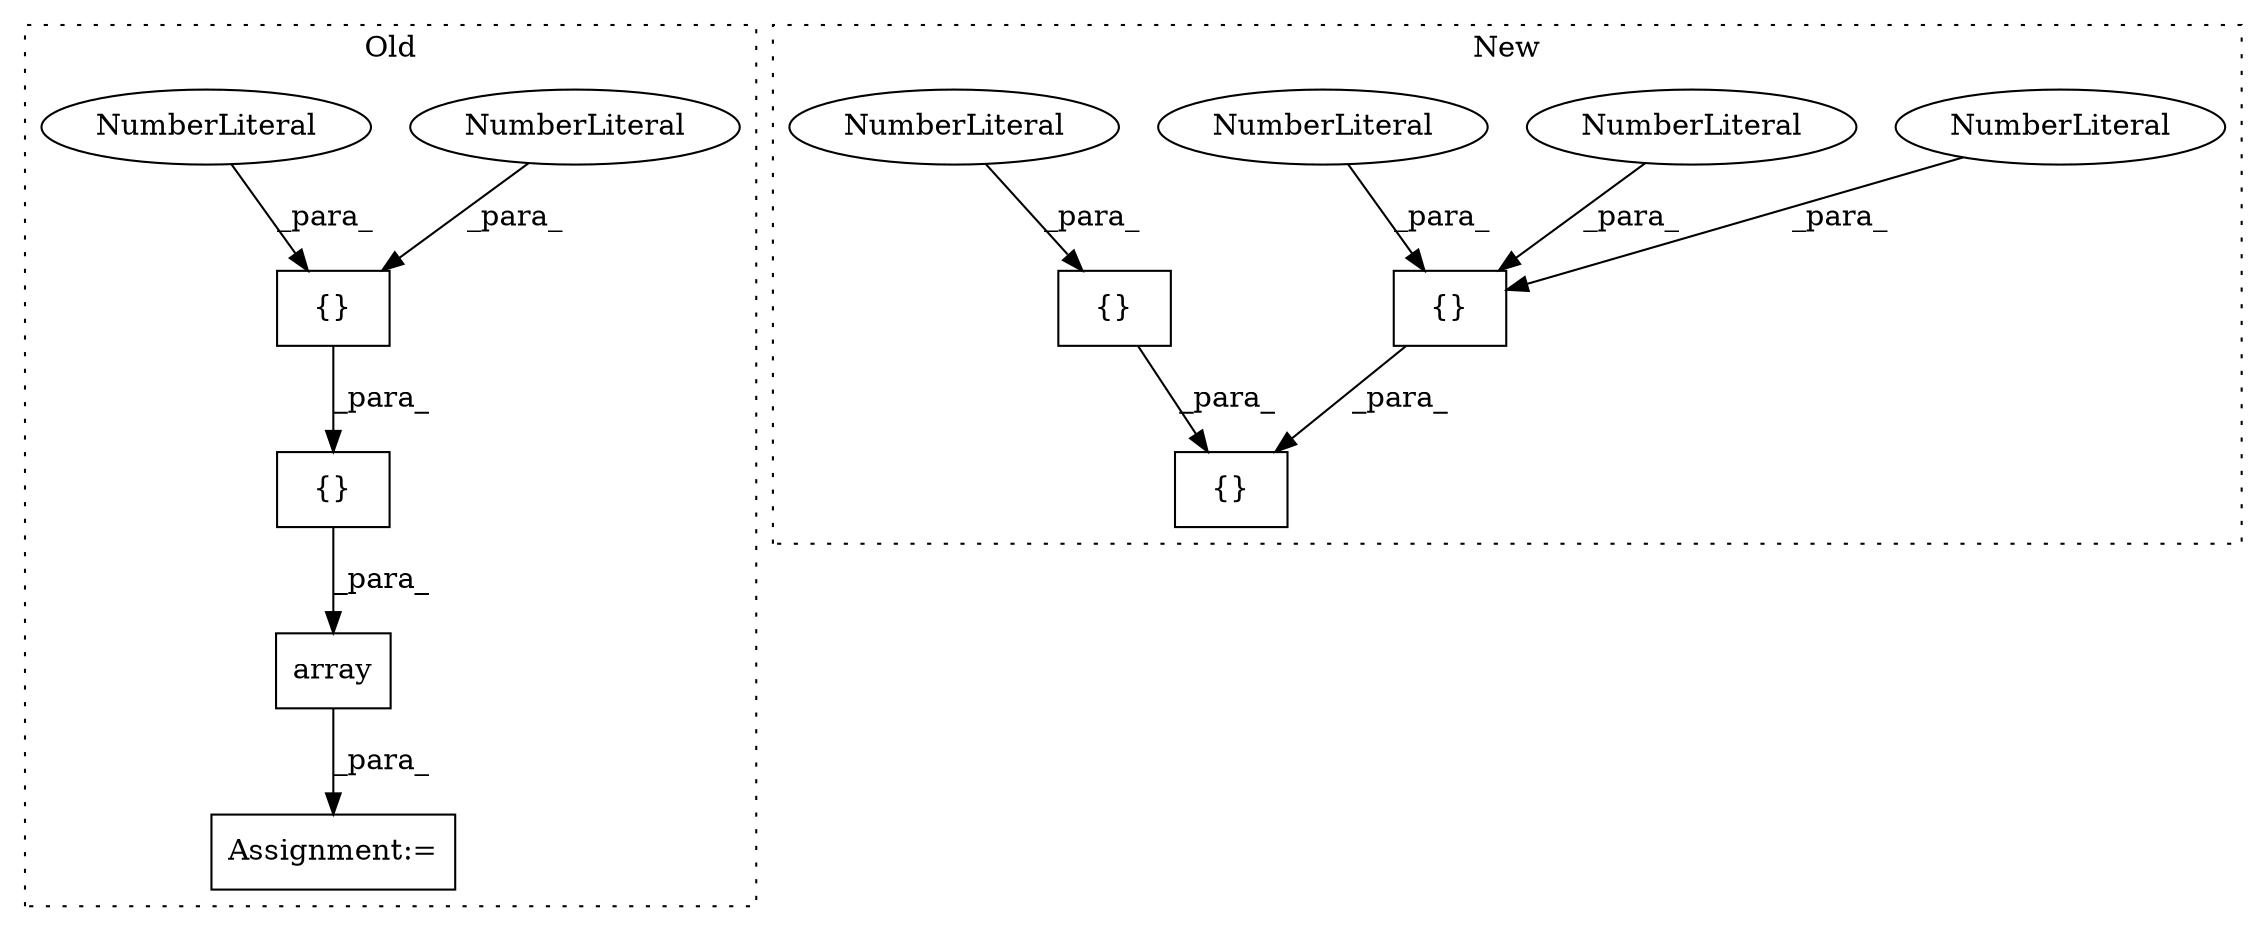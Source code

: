 digraph G {
subgraph cluster0 {
1 [label="array" a="32" s="11248,11438" l="6,1" shape="box"];
3 [label="Assignment:=" a="7" s="11241" l="1" shape="box"];
4 [label="{}" a="4" s="11311,11352" l="1,1" shape="box"];
5 [label="NumberLiteral" a="34" s="11344" l="8" shape="ellipse"];
6 [label="NumberLiteral" a="34" s="11312" l="9" shape="ellipse"];
7 [label="{}" a="4" s="11267,11437" l="1,1" shape="box"];
label = "Old";
style="dotted";
}
subgraph cluster1 {
2 [label="{}" a="4" s="11292,11302" l="1,1" shape="box"];
8 [label="NumberLiteral" a="34" s="11295" l="1" shape="ellipse"];
9 [label="{}" a="4" s="11267,11313" l="1,1" shape="box"];
10 [label="NumberLiteral" a="34" s="11301" l="1" shape="ellipse"];
11 [label="{}" a="4" s="11268,11278" l="1,1" shape="box"];
12 [label="NumberLiteral" a="34" s="11277" l="1" shape="ellipse"];
13 [label="NumberLiteral" a="34" s="11293" l="1" shape="ellipse"];
label = "New";
style="dotted";
}
1 -> 3 [label="_para_"];
2 -> 9 [label="_para_"];
4 -> 7 [label="_para_"];
5 -> 4 [label="_para_"];
6 -> 4 [label="_para_"];
7 -> 1 [label="_para_"];
8 -> 2 [label="_para_"];
10 -> 2 [label="_para_"];
11 -> 9 [label="_para_"];
12 -> 11 [label="_para_"];
13 -> 2 [label="_para_"];
}
